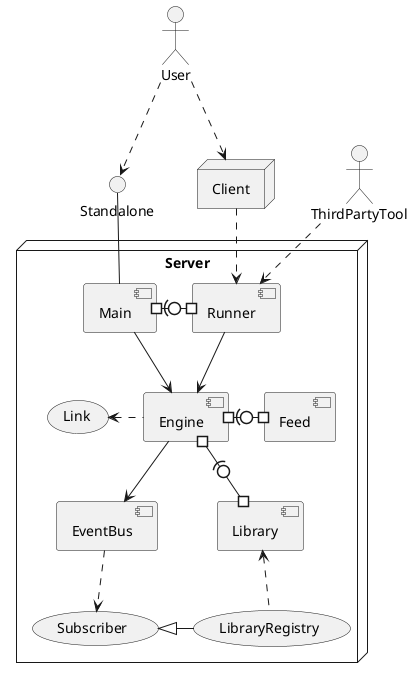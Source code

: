 @startuml
skinparam componentStyle uml2

actor User
User ..> () Standalone
User ..> Client
node Client {
}
node Server {
    Standalone -- [Main]
    [Main] #-right(0-# [Runner]
    [Main] --> [Engine]
    [Runner] --> [Engine]
    [Engine] #-right(0-# [Feed]
    [Engine] .left.> (Link)

    [Engine] --> [EventBus]
    [Engine] #-(0-# [Library]
    [EventBus] ..> (Subscriber)
    (LibraryRegistry) .up.> [Library]
    (Subscriber) <|- (LibraryRegistry)
}
Client ..> [Runner]
ThirdPartyTool ..> [Runner]
@enduml
